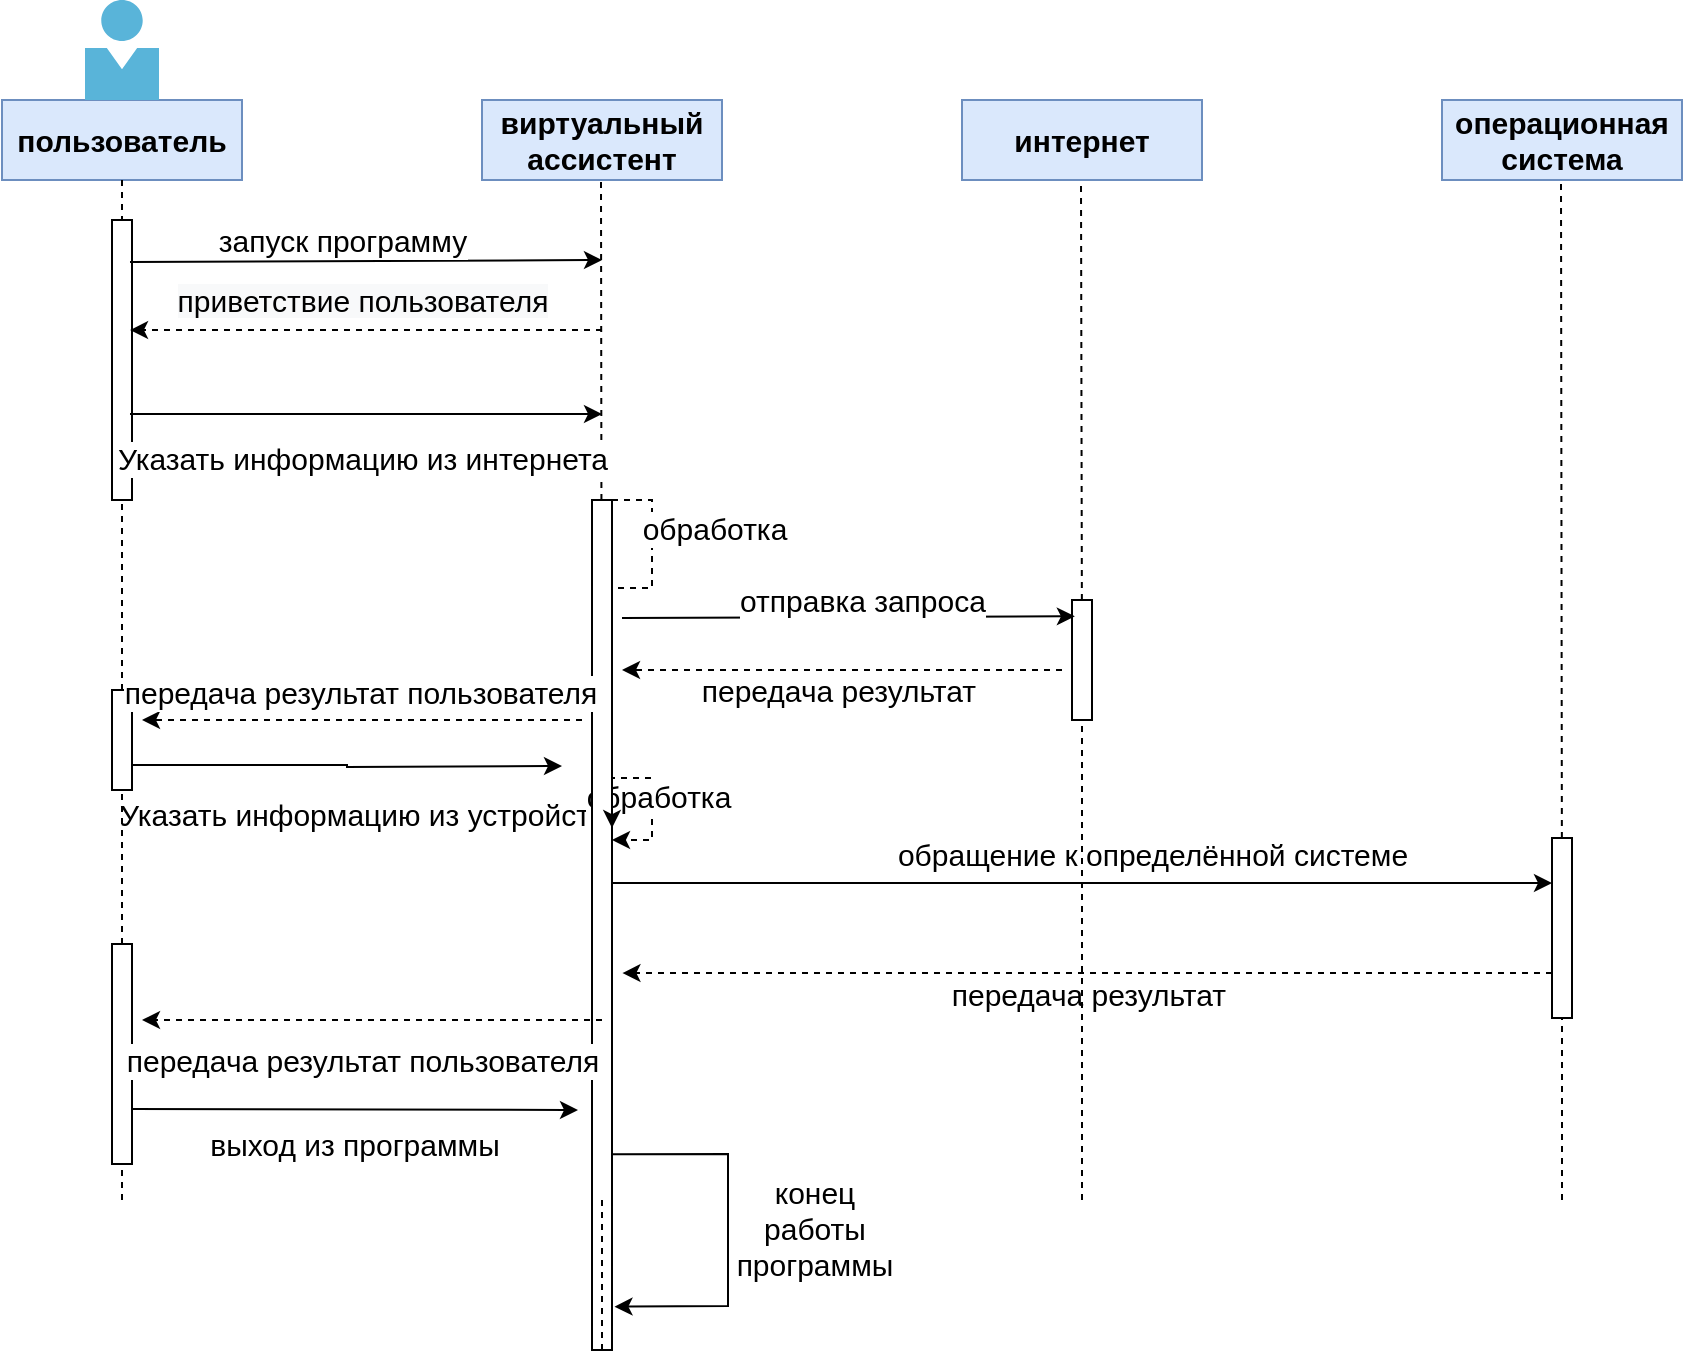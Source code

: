 <mxfile version="20.0.1" type="github">
  <diagram id="kr7Q131r15E99vDvzFHY" name="Page-1">
    <mxGraphModel dx="1335" dy="692" grid="0" gridSize="10" guides="1" tooltips="1" connect="1" arrows="1" fold="1" page="0" pageScale="1" pageWidth="827" pageHeight="1169" math="0" shadow="0">
      <root>
        <mxCell id="0" />
        <mxCell id="1" parent="0" />
        <mxCell id="gIlKsOwYRyPRbe765wBf-1" value="пользователь" style="rounded=0;whiteSpace=wrap;html=1;fillColor=#dae8fc;strokeColor=#6c8ebf;fontStyle=1;fontSize=15;" vertex="1" parent="1">
          <mxGeometry x="120" y="120" width="120" height="40" as="geometry" />
        </mxCell>
        <mxCell id="gIlKsOwYRyPRbe765wBf-2" value="виртуальный ассистент" style="rounded=0;whiteSpace=wrap;html=1;fillColor=#dae8fc;strokeColor=#6c8ebf;fontStyle=1;fontSize=15;" vertex="1" parent="1">
          <mxGeometry x="360" y="120" width="120" height="40" as="geometry" />
        </mxCell>
        <mxCell id="gIlKsOwYRyPRbe765wBf-3" value="интернет" style="rounded=0;whiteSpace=wrap;html=1;fillColor=#dae8fc;strokeColor=#6c8ebf;fontStyle=1;fontSize=15;" vertex="1" parent="1">
          <mxGeometry x="600" y="120" width="120" height="40" as="geometry" />
        </mxCell>
        <mxCell id="gIlKsOwYRyPRbe765wBf-4" value="операционная система" style="rounded=0;whiteSpace=wrap;html=1;fillColor=#dae8fc;strokeColor=#6c8ebf;fontStyle=1;fontSize=15;" vertex="1" parent="1">
          <mxGeometry x="840" y="120" width="120" height="40" as="geometry" />
        </mxCell>
        <mxCell id="gIlKsOwYRyPRbe765wBf-6" value="" style="sketch=0;aspect=fixed;html=1;points=[];align=center;image;fontSize=15;image=img/lib/mscae/Person.svg;fontStyle=0" vertex="1" parent="1">
          <mxGeometry x="161.5" y="70" width="37" height="50" as="geometry" />
        </mxCell>
        <mxCell id="gIlKsOwYRyPRbe765wBf-7" value="" style="endArrow=none;dashed=1;html=1;rounded=0;entryX=0.5;entryY=1;entryDx=0;entryDy=0;startArrow=none;fontStyle=0;fontSize=15;" edge="1" parent="1" source="gIlKsOwYRyPRbe765wBf-12" target="gIlKsOwYRyPRbe765wBf-1">
          <mxGeometry width="50" height="50" relative="1" as="geometry">
            <mxPoint x="180" y="561" as="sourcePoint" />
            <mxPoint x="560" y="210" as="targetPoint" />
          </mxGeometry>
        </mxCell>
        <mxCell id="gIlKsOwYRyPRbe765wBf-8" value="" style="endArrow=none;dashed=1;html=1;rounded=0;entryX=0.5;entryY=1;entryDx=0;entryDy=0;startArrow=none;fontStyle=0;fontSize=15;" edge="1" parent="1" source="gIlKsOwYRyPRbe765wBf-16">
          <mxGeometry width="50" height="50" relative="1" as="geometry">
            <mxPoint x="419.5" y="561" as="sourcePoint" />
            <mxPoint x="419.5" y="160" as="targetPoint" />
          </mxGeometry>
        </mxCell>
        <mxCell id="gIlKsOwYRyPRbe765wBf-9" value="" style="endArrow=none;dashed=1;html=1;rounded=0;entryX=0.5;entryY=1;entryDx=0;entryDy=0;fontStyle=0;fontSize=15;startArrow=none;" edge="1" parent="1" source="gIlKsOwYRyPRbe765wBf-17">
          <mxGeometry width="50" height="50" relative="1" as="geometry">
            <mxPoint x="659.5" y="561" as="sourcePoint" />
            <mxPoint x="659.5" y="160" as="targetPoint" />
          </mxGeometry>
        </mxCell>
        <mxCell id="gIlKsOwYRyPRbe765wBf-10" value="" style="endArrow=none;dashed=1;html=1;rounded=0;entryX=0.5;entryY=1;entryDx=0;entryDy=0;startArrow=none;fontStyle=0;fontSize=15;" edge="1" parent="1" source="gIlKsOwYRyPRbe765wBf-18">
          <mxGeometry width="50" height="50" relative="1" as="geometry">
            <mxPoint x="899.5" y="561" as="sourcePoint" />
            <mxPoint x="899.5" y="160" as="targetPoint" />
          </mxGeometry>
        </mxCell>
        <mxCell id="gIlKsOwYRyPRbe765wBf-11" value="" style="rounded=0;whiteSpace=wrap;html=1;fontStyle=0;fontSize=15;" vertex="1" parent="1">
          <mxGeometry x="175" y="180" width="10" height="140" as="geometry" />
        </mxCell>
        <mxCell id="gIlKsOwYRyPRbe765wBf-13" value="" style="rounded=0;whiteSpace=wrap;html=1;fontStyle=0;fontSize=15;" vertex="1" parent="1">
          <mxGeometry x="175" y="542" width="10" height="110" as="geometry" />
        </mxCell>
        <mxCell id="gIlKsOwYRyPRbe765wBf-14" value="" style="endArrow=none;dashed=1;html=1;rounded=0;entryX=0.5;entryY=1;entryDx=0;entryDy=0;fontStyle=0;fontSize=15;" edge="1" parent="1" target="gIlKsOwYRyPRbe765wBf-13">
          <mxGeometry width="50" height="50" relative="1" as="geometry">
            <mxPoint x="180" y="670" as="sourcePoint" />
            <mxPoint x="180" y="160" as="targetPoint" />
          </mxGeometry>
        </mxCell>
        <mxCell id="gIlKsOwYRyPRbe765wBf-33" style="edgeStyle=orthogonalEdgeStyle;rounded=0;orthogonalLoop=1;jettySize=auto;html=1;exitX=1;exitY=0.75;exitDx=0;exitDy=0;fontStyle=0;fontSize=15;" edge="1" parent="1" source="gIlKsOwYRyPRbe765wBf-12">
          <mxGeometry relative="1" as="geometry">
            <mxPoint x="400" y="453" as="targetPoint" />
          </mxGeometry>
        </mxCell>
        <mxCell id="gIlKsOwYRyPRbe765wBf-34" value="Указать информацию из устройств" style="edgeLabel;html=1;align=center;verticalAlign=middle;resizable=0;points=[];fontStyle=0;fontSize=15;" vertex="1" connectable="0" parent="gIlKsOwYRyPRbe765wBf-33">
          <mxGeometry x="0.18" relative="1" as="geometry">
            <mxPoint x="-12" y="23" as="offset" />
          </mxGeometry>
        </mxCell>
        <mxCell id="gIlKsOwYRyPRbe765wBf-12" value="" style="rounded=0;whiteSpace=wrap;html=1;fontStyle=0;fontSize=15;" vertex="1" parent="1">
          <mxGeometry x="175" y="415" width="10" height="50" as="geometry" />
        </mxCell>
        <mxCell id="gIlKsOwYRyPRbe765wBf-15" value="" style="endArrow=none;dashed=1;html=1;rounded=0;entryX=0.5;entryY=1;entryDx=0;entryDy=0;startArrow=none;fontStyle=0;fontSize=15;" edge="1" parent="1" source="gIlKsOwYRyPRbe765wBf-13" target="gIlKsOwYRyPRbe765wBf-12">
          <mxGeometry width="50" height="50" relative="1" as="geometry">
            <mxPoint x="180" y="430" as="sourcePoint" />
            <mxPoint x="180" y="160" as="targetPoint" />
          </mxGeometry>
        </mxCell>
        <mxCell id="gIlKsOwYRyPRbe765wBf-55" style="edgeStyle=orthogonalEdgeStyle;rounded=0;orthogonalLoop=1;jettySize=auto;html=1;exitX=0;exitY=0.75;exitDx=0;exitDy=0;dashed=1;fontSize=15;" edge="1" parent="1" source="gIlKsOwYRyPRbe765wBf-18">
          <mxGeometry relative="1" as="geometry">
            <mxPoint x="430.211" y="556.526" as="targetPoint" />
          </mxGeometry>
        </mxCell>
        <mxCell id="gIlKsOwYRyPRbe765wBf-57" value="передача результат&amp;nbsp;" style="edgeLabel;html=1;align=center;verticalAlign=middle;resizable=0;points=[];fontSize=15;" vertex="1" connectable="0" parent="gIlKsOwYRyPRbe765wBf-55">
          <mxGeometry x="-0.123" y="-2" relative="1" as="geometry">
            <mxPoint x="-26" y="12" as="offset" />
          </mxGeometry>
        </mxCell>
        <mxCell id="gIlKsOwYRyPRbe765wBf-18" value="" style="rounded=0;whiteSpace=wrap;html=1;fontStyle=0;fontSize=15;" vertex="1" parent="1">
          <mxGeometry x="895" y="489" width="10" height="90" as="geometry" />
        </mxCell>
        <mxCell id="gIlKsOwYRyPRbe765wBf-19" value="" style="endArrow=none;dashed=1;html=1;rounded=0;entryX=0.5;entryY=1;entryDx=0;entryDy=0;fontStyle=0;fontSize=15;" edge="1" parent="1" target="gIlKsOwYRyPRbe765wBf-18">
          <mxGeometry width="50" height="50" relative="1" as="geometry">
            <mxPoint x="900" y="670" as="sourcePoint" />
            <mxPoint x="899.5" y="160" as="targetPoint" />
          </mxGeometry>
        </mxCell>
        <mxCell id="gIlKsOwYRyPRbe765wBf-45" style="edgeStyle=orthogonalEdgeStyle;rounded=0;orthogonalLoop=1;jettySize=auto;html=1;exitX=1;exitY=0.5;exitDx=0;exitDy=0;fontSize=15;dashed=1;" edge="1" parent="1" source="gIlKsOwYRyPRbe765wBf-16" target="gIlKsOwYRyPRbe765wBf-16">
          <mxGeometry relative="1" as="geometry">
            <mxPoint x="450" y="510" as="targetPoint" />
            <Array as="points">
              <mxPoint x="425" y="459" />
              <mxPoint x="445" y="459" />
              <mxPoint x="445" y="490" />
            </Array>
          </mxGeometry>
        </mxCell>
        <mxCell id="gIlKsOwYRyPRbe765wBf-46" value="обработка" style="edgeLabel;html=1;align=center;verticalAlign=middle;resizable=0;points=[];fontSize=15;" vertex="1" connectable="0" parent="gIlKsOwYRyPRbe765wBf-45">
          <mxGeometry x="0.009" y="1" relative="1" as="geometry">
            <mxPoint x="24" y="8" as="offset" />
          </mxGeometry>
        </mxCell>
        <mxCell id="gIlKsOwYRyPRbe765wBf-56" style="edgeStyle=orthogonalEdgeStyle;rounded=0;orthogonalLoop=1;jettySize=auto;html=1;exitX=1;exitY=0.5;exitDx=0;exitDy=0;entryX=0;entryY=0.25;entryDx=0;entryDy=0;fontSize=15;" edge="1" parent="1" source="gIlKsOwYRyPRbe765wBf-16" target="gIlKsOwYRyPRbe765wBf-18">
          <mxGeometry relative="1" as="geometry">
            <Array as="points">
              <mxPoint x="425" y="512" />
            </Array>
          </mxGeometry>
        </mxCell>
        <mxCell id="gIlKsOwYRyPRbe765wBf-58" value="обращение к определённой системе" style="edgeLabel;html=1;align=center;verticalAlign=middle;resizable=0;points=[];fontSize=15;" vertex="1" connectable="0" parent="gIlKsOwYRyPRbe765wBf-56">
          <mxGeometry x="0.205" y="-1" relative="1" as="geometry">
            <mxPoint x="-5" y="-16" as="offset" />
          </mxGeometry>
        </mxCell>
        <mxCell id="gIlKsOwYRyPRbe765wBf-16" value="" style="rounded=0;whiteSpace=wrap;html=1;fontStyle=0;fontSize=15;" vertex="1" parent="1">
          <mxGeometry x="415" y="320" width="10" height="425" as="geometry" />
        </mxCell>
        <mxCell id="gIlKsOwYRyPRbe765wBf-20" value="" style="endArrow=none;dashed=1;html=1;rounded=0;entryX=0.5;entryY=1;entryDx=0;entryDy=0;fontStyle=0;fontSize=15;" edge="1" parent="1" target="gIlKsOwYRyPRbe765wBf-16">
          <mxGeometry width="50" height="50" relative="1" as="geometry">
            <mxPoint x="420" y="670" as="sourcePoint" />
            <mxPoint x="419.5" y="160" as="targetPoint" />
          </mxGeometry>
        </mxCell>
        <mxCell id="gIlKsOwYRyPRbe765wBf-21" value="" style="endArrow=classic;html=1;rounded=0;exitX=0.9;exitY=0.15;exitDx=0;exitDy=0;exitPerimeter=0;fontStyle=0;fontSize=15;" edge="1" parent="1" source="gIlKsOwYRyPRbe765wBf-11">
          <mxGeometry width="50" height="50" relative="1" as="geometry">
            <mxPoint x="570" y="400" as="sourcePoint" />
            <mxPoint x="420" y="200" as="targetPoint" />
          </mxGeometry>
        </mxCell>
        <mxCell id="gIlKsOwYRyPRbe765wBf-24" value="запуск программу" style="edgeLabel;html=1;align=center;verticalAlign=middle;resizable=0;points=[];fontStyle=0;fontSize=15;" vertex="1" connectable="0" parent="gIlKsOwYRyPRbe765wBf-21">
          <mxGeometry x="-0.508" y="3" relative="1" as="geometry">
            <mxPoint x="48" y="-8" as="offset" />
          </mxGeometry>
        </mxCell>
        <mxCell id="gIlKsOwYRyPRbe765wBf-22" value="" style="endArrow=classic;html=1;rounded=0;entryX=0.9;entryY=0.393;entryDx=0;entryDy=0;entryPerimeter=0;dashed=1;fontStyle=0;fontSize=15;" edge="1" parent="1" target="gIlKsOwYRyPRbe765wBf-11">
          <mxGeometry width="50" height="50" relative="1" as="geometry">
            <mxPoint x="420" y="235" as="sourcePoint" />
            <mxPoint x="620" y="350" as="targetPoint" />
          </mxGeometry>
        </mxCell>
        <mxCell id="gIlKsOwYRyPRbe765wBf-26" value="&lt;span style=&quot;font-size: 15px; text-align: left; background-color: rgb(248, 249, 250);&quot;&gt;приветствие пользователя&lt;/span&gt;" style="edgeLabel;html=1;align=center;verticalAlign=middle;resizable=0;points=[];fontStyle=0;fontSize=15;" vertex="1" connectable="0" parent="gIlKsOwYRyPRbe765wBf-22">
          <mxGeometry x="0.237" y="-1" relative="1" as="geometry">
            <mxPoint x="26" y="-14" as="offset" />
          </mxGeometry>
        </mxCell>
        <mxCell id="gIlKsOwYRyPRbe765wBf-23" value="" style="endArrow=classic;html=1;rounded=0;exitX=0.9;exitY=0.629;exitDx=0;exitDy=0;exitPerimeter=0;fontStyle=0;fontSize=15;" edge="1" parent="1">
          <mxGeometry width="50" height="50" relative="1" as="geometry">
            <mxPoint x="184" y="277.06" as="sourcePoint" />
            <mxPoint x="420" y="277" as="targetPoint" />
          </mxGeometry>
        </mxCell>
        <mxCell id="gIlKsOwYRyPRbe765wBf-27" value="Указать информацию из интернета" style="edgeLabel;html=1;align=center;verticalAlign=middle;resizable=0;points=[];fontStyle=0;fontSize=15;" vertex="1" connectable="0" parent="gIlKsOwYRyPRbe765wBf-23">
          <mxGeometry x="-0.288" relative="1" as="geometry">
            <mxPoint x="32" y="22" as="offset" />
          </mxGeometry>
        </mxCell>
        <mxCell id="gIlKsOwYRyPRbe765wBf-28" style="edgeStyle=orthogonalEdgeStyle;rounded=0;orthogonalLoop=1;jettySize=auto;html=1;exitX=1;exitY=0;exitDx=0;exitDy=0;entryX=1;entryY=0.386;entryDx=0;entryDy=0;entryPerimeter=0;dashed=1;fontStyle=0;fontSize=15;" edge="1" parent="1" source="gIlKsOwYRyPRbe765wBf-16" target="gIlKsOwYRyPRbe765wBf-16">
          <mxGeometry relative="1" as="geometry">
            <Array as="points">
              <mxPoint x="425" y="320" />
              <mxPoint x="445" y="320" />
              <mxPoint x="445" y="364" />
            </Array>
          </mxGeometry>
        </mxCell>
        <mxCell id="gIlKsOwYRyPRbe765wBf-29" value="обработка" style="edgeLabel;html=1;align=center;verticalAlign=middle;resizable=0;points=[];fontStyle=0;fontSize=15;" vertex="1" connectable="0" parent="gIlKsOwYRyPRbe765wBf-28">
          <mxGeometry x="0.34" relative="1" as="geometry">
            <mxPoint x="51" y="-83" as="offset" />
          </mxGeometry>
        </mxCell>
        <mxCell id="gIlKsOwYRyPRbe765wBf-30" value="" style="endArrow=classic;html=1;rounded=0;dashed=1;fontStyle=0;fontSize=15;" edge="1" parent="1">
          <mxGeometry width="50" height="50" relative="1" as="geometry">
            <mxPoint x="410" y="430" as="sourcePoint" />
            <mxPoint x="190" y="430" as="targetPoint" />
          </mxGeometry>
        </mxCell>
        <mxCell id="gIlKsOwYRyPRbe765wBf-31" value="передача результат пользователя" style="edgeLabel;html=1;align=center;verticalAlign=middle;resizable=0;points=[];fontStyle=0;fontSize=15;" vertex="1" connectable="0" parent="gIlKsOwYRyPRbe765wBf-30">
          <mxGeometry x="0.268" y="1" relative="1" as="geometry">
            <mxPoint x="28" y="-15" as="offset" />
          </mxGeometry>
        </mxCell>
        <mxCell id="gIlKsOwYRyPRbe765wBf-35" value="" style="endArrow=classic;html=1;rounded=0;fontSize=15;dashed=1;" edge="1" parent="1">
          <mxGeometry width="50" height="50" relative="1" as="geometry">
            <mxPoint x="420" y="580" as="sourcePoint" />
            <mxPoint x="190" y="580" as="targetPoint" />
          </mxGeometry>
        </mxCell>
        <mxCell id="gIlKsOwYRyPRbe765wBf-38" value="передача результат пользователя" style="edgeLabel;html=1;align=center;verticalAlign=middle;resizable=0;points=[];fontSize=15;" vertex="1" connectable="0" parent="gIlKsOwYRyPRbe765wBf-35">
          <mxGeometry x="-0.417" y="2" relative="1" as="geometry">
            <mxPoint x="-53" y="18" as="offset" />
          </mxGeometry>
        </mxCell>
        <mxCell id="gIlKsOwYRyPRbe765wBf-36" value="" style="endArrow=classic;html=1;rounded=0;fontSize=15;exitX=1;exitY=0.75;exitDx=0;exitDy=0;" edge="1" parent="1" source="gIlKsOwYRyPRbe765wBf-13">
          <mxGeometry width="50" height="50" relative="1" as="geometry">
            <mxPoint x="410" y="660" as="sourcePoint" />
            <mxPoint x="408" y="625" as="targetPoint" />
          </mxGeometry>
        </mxCell>
        <mxCell id="gIlKsOwYRyPRbe765wBf-39" value="выход из программы" style="edgeLabel;html=1;align=center;verticalAlign=middle;resizable=0;points=[];fontSize=15;" vertex="1" connectable="0" parent="gIlKsOwYRyPRbe765wBf-36">
          <mxGeometry x="-0.221" y="-6" relative="1" as="geometry">
            <mxPoint x="24" y="11" as="offset" />
          </mxGeometry>
        </mxCell>
        <mxCell id="gIlKsOwYRyPRbe765wBf-17" value="" style="rounded=0;whiteSpace=wrap;html=1;fontStyle=0;fontSize=15;" vertex="1" parent="1">
          <mxGeometry x="655" y="370" width="10" height="60" as="geometry" />
        </mxCell>
        <mxCell id="gIlKsOwYRyPRbe765wBf-40" value="" style="endArrow=none;dashed=1;html=1;rounded=0;entryX=0.5;entryY=1;entryDx=0;entryDy=0;fontStyle=0;fontSize=15;" edge="1" parent="1" target="gIlKsOwYRyPRbe765wBf-17">
          <mxGeometry width="50" height="50" relative="1" as="geometry">
            <mxPoint x="660" y="670" as="sourcePoint" />
            <mxPoint x="659.5" y="160.0" as="targetPoint" />
          </mxGeometry>
        </mxCell>
        <mxCell id="gIlKsOwYRyPRbe765wBf-42" value="" style="endArrow=classic;html=1;rounded=0;fontSize=15;entryX=0.143;entryY=0.136;entryDx=0;entryDy=0;entryPerimeter=0;" edge="1" parent="1" target="gIlKsOwYRyPRbe765wBf-17">
          <mxGeometry width="50" height="50" relative="1" as="geometry">
            <mxPoint x="430" y="379" as="sourcePoint" />
            <mxPoint x="410" y="320" as="targetPoint" />
          </mxGeometry>
        </mxCell>
        <mxCell id="gIlKsOwYRyPRbe765wBf-43" value="отправка запроса" style="edgeLabel;html=1;align=center;verticalAlign=middle;resizable=0;points=[];fontSize=15;" vertex="1" connectable="0" parent="gIlKsOwYRyPRbe765wBf-42">
          <mxGeometry x="-0.596" relative="1" as="geometry">
            <mxPoint x="74" y="-9" as="offset" />
          </mxGeometry>
        </mxCell>
        <mxCell id="gIlKsOwYRyPRbe765wBf-44" value="" style="endArrow=classic;html=1;rounded=0;dashed=1;fontSize=15;" edge="1" parent="1">
          <mxGeometry width="50" height="50" relative="1" as="geometry">
            <mxPoint x="650" y="405" as="sourcePoint" />
            <mxPoint x="430" y="405" as="targetPoint" />
          </mxGeometry>
        </mxCell>
        <mxCell id="gIlKsOwYRyPRbe765wBf-47" value="передача результат&amp;nbsp;" style="edgeLabel;html=1;align=center;verticalAlign=middle;resizable=0;points=[];fontSize=15;" vertex="1" connectable="0" parent="gIlKsOwYRyPRbe765wBf-44">
          <mxGeometry x="-0.213" y="1" relative="1" as="geometry">
            <mxPoint x="-24" y="9" as="offset" />
          </mxGeometry>
        </mxCell>
        <mxCell id="gIlKsOwYRyPRbe765wBf-59" value="" style="endArrow=classic;html=1;rounded=0;fontSize=15;exitX=1;exitY=0.924;exitDx=0;exitDy=0;exitPerimeter=0;entryX=1.125;entryY=0.949;entryDx=0;entryDy=0;entryPerimeter=0;" edge="1" parent="1" target="gIlKsOwYRyPRbe765wBf-16">
          <mxGeometry width="50" height="50" relative="1" as="geometry">
            <mxPoint x="425" y="647.16" as="sourcePoint" />
            <mxPoint x="493" y="704" as="targetPoint" />
            <Array as="points">
              <mxPoint x="483" y="647" />
              <mxPoint x="483" y="723" />
            </Array>
          </mxGeometry>
        </mxCell>
        <mxCell id="gIlKsOwYRyPRbe765wBf-60" value="конец &lt;br&gt;работы &lt;br&gt;программы" style="edgeLabel;html=1;align=center;verticalAlign=middle;resizable=0;points=[];fontSize=15;" vertex="1" connectable="0" parent="gIlKsOwYRyPRbe765wBf-59">
          <mxGeometry x="0.263" y="3" relative="1" as="geometry">
            <mxPoint x="40" y="-26" as="offset" />
          </mxGeometry>
        </mxCell>
      </root>
    </mxGraphModel>
  </diagram>
</mxfile>
